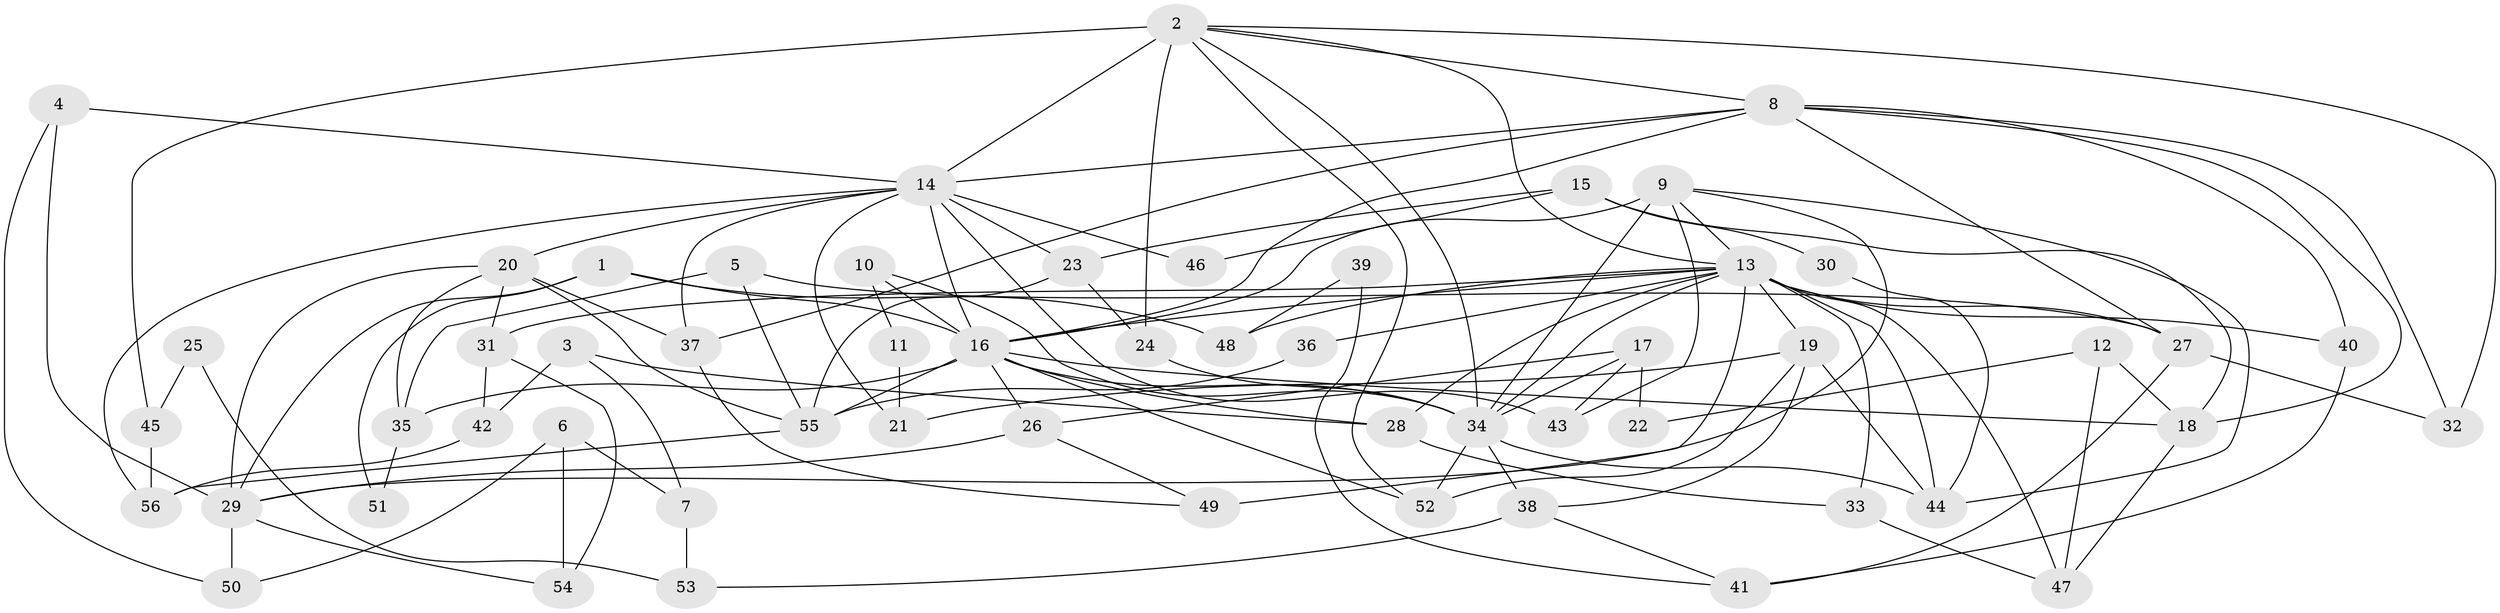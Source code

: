 // original degree distribution, {4: 0.2692307692307692, 9: 0.01282051282051282, 3: 0.2564102564102564, 2: 0.15384615384615385, 5: 0.14102564102564102, 6: 0.14102564102564102, 7: 0.02564102564102564}
// Generated by graph-tools (version 1.1) at 2025/51/03/04/25 22:51:11]
// undirected, 56 vertices, 121 edges
graph export_dot {
  node [color=gray90,style=filled];
  1;
  2;
  3;
  4;
  5;
  6;
  7;
  8;
  9;
  10;
  11;
  12;
  13;
  14;
  15;
  16;
  17;
  18;
  19;
  20;
  21;
  22;
  23;
  24;
  25;
  26;
  27;
  28;
  29;
  30;
  31;
  32;
  33;
  34;
  35;
  36;
  37;
  38;
  39;
  40;
  41;
  42;
  43;
  44;
  45;
  46;
  47;
  48;
  49;
  50;
  51;
  52;
  53;
  54;
  55;
  56;
  1 -- 16 [weight=1.0];
  1 -- 29 [weight=1.0];
  1 -- 48 [weight=1.0];
  1 -- 51 [weight=1.0];
  2 -- 8 [weight=1.0];
  2 -- 13 [weight=1.0];
  2 -- 14 [weight=2.0];
  2 -- 24 [weight=1.0];
  2 -- 32 [weight=1.0];
  2 -- 34 [weight=1.0];
  2 -- 45 [weight=1.0];
  2 -- 52 [weight=1.0];
  3 -- 7 [weight=1.0];
  3 -- 28 [weight=1.0];
  3 -- 42 [weight=1.0];
  4 -- 14 [weight=2.0];
  4 -- 29 [weight=1.0];
  4 -- 50 [weight=1.0];
  5 -- 27 [weight=1.0];
  5 -- 35 [weight=1.0];
  5 -- 55 [weight=1.0];
  6 -- 7 [weight=1.0];
  6 -- 50 [weight=1.0];
  6 -- 54 [weight=1.0];
  7 -- 53 [weight=1.0];
  8 -- 14 [weight=1.0];
  8 -- 16 [weight=1.0];
  8 -- 18 [weight=1.0];
  8 -- 27 [weight=1.0];
  8 -- 32 [weight=1.0];
  8 -- 37 [weight=1.0];
  8 -- 40 [weight=1.0];
  9 -- 13 [weight=1.0];
  9 -- 16 [weight=2.0];
  9 -- 29 [weight=1.0];
  9 -- 34 [weight=2.0];
  9 -- 43 [weight=1.0];
  9 -- 44 [weight=1.0];
  10 -- 11 [weight=1.0];
  10 -- 16 [weight=1.0];
  10 -- 34 [weight=1.0];
  11 -- 21 [weight=1.0];
  12 -- 18 [weight=1.0];
  12 -- 22 [weight=1.0];
  12 -- 47 [weight=1.0];
  13 -- 16 [weight=1.0];
  13 -- 19 [weight=1.0];
  13 -- 27 [weight=1.0];
  13 -- 28 [weight=1.0];
  13 -- 31 [weight=1.0];
  13 -- 33 [weight=1.0];
  13 -- 34 [weight=2.0];
  13 -- 36 [weight=1.0];
  13 -- 40 [weight=1.0];
  13 -- 44 [weight=1.0];
  13 -- 47 [weight=1.0];
  13 -- 48 [weight=1.0];
  13 -- 49 [weight=2.0];
  14 -- 16 [weight=1.0];
  14 -- 20 [weight=1.0];
  14 -- 21 [weight=1.0];
  14 -- 23 [weight=1.0];
  14 -- 37 [weight=1.0];
  14 -- 43 [weight=1.0];
  14 -- 46 [weight=1.0];
  14 -- 56 [weight=1.0];
  15 -- 18 [weight=1.0];
  15 -- 23 [weight=1.0];
  15 -- 30 [weight=1.0];
  15 -- 46 [weight=1.0];
  16 -- 18 [weight=1.0];
  16 -- 26 [weight=1.0];
  16 -- 28 [weight=1.0];
  16 -- 34 [weight=2.0];
  16 -- 35 [weight=1.0];
  16 -- 52 [weight=1.0];
  16 -- 55 [weight=1.0];
  17 -- 22 [weight=1.0];
  17 -- 26 [weight=1.0];
  17 -- 34 [weight=1.0];
  17 -- 43 [weight=1.0];
  18 -- 47 [weight=1.0];
  19 -- 21 [weight=1.0];
  19 -- 38 [weight=1.0];
  19 -- 44 [weight=1.0];
  19 -- 52 [weight=1.0];
  20 -- 29 [weight=1.0];
  20 -- 31 [weight=1.0];
  20 -- 35 [weight=1.0];
  20 -- 37 [weight=1.0];
  20 -- 55 [weight=1.0];
  23 -- 24 [weight=1.0];
  23 -- 55 [weight=1.0];
  24 -- 34 [weight=1.0];
  25 -- 45 [weight=1.0];
  25 -- 53 [weight=1.0];
  26 -- 29 [weight=1.0];
  26 -- 49 [weight=1.0];
  27 -- 32 [weight=1.0];
  27 -- 41 [weight=1.0];
  28 -- 33 [weight=1.0];
  29 -- 50 [weight=1.0];
  29 -- 54 [weight=1.0];
  30 -- 44 [weight=1.0];
  31 -- 42 [weight=1.0];
  31 -- 54 [weight=1.0];
  33 -- 47 [weight=1.0];
  34 -- 38 [weight=1.0];
  34 -- 44 [weight=1.0];
  34 -- 52 [weight=1.0];
  35 -- 51 [weight=1.0];
  36 -- 55 [weight=1.0];
  37 -- 49 [weight=1.0];
  38 -- 41 [weight=1.0];
  38 -- 53 [weight=1.0];
  39 -- 41 [weight=1.0];
  39 -- 48 [weight=1.0];
  40 -- 41 [weight=1.0];
  42 -- 56 [weight=1.0];
  45 -- 56 [weight=1.0];
  55 -- 56 [weight=1.0];
}

